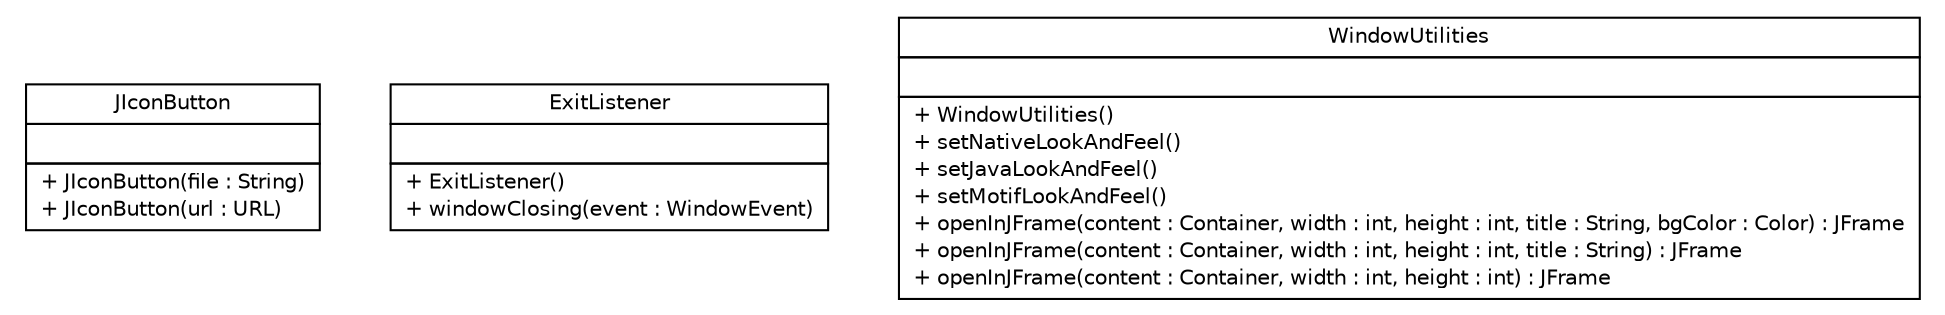 #!/usr/local/bin/dot
#
# Class diagram 
# Generated by UMLGraph version R5_6 (http://www.umlgraph.org/)
#

digraph G {
	edge [fontname="Helvetica",fontsize=10,labelfontname="Helvetica",labelfontsize=10];
	node [fontname="Helvetica",fontsize=10,shape=plaintext];
	nodesep=0.25;
	ranksep=0.5;
	// sorcer.ui.util.JIconButton
	c36930 [label=<<table title="sorcer.ui.util.JIconButton" border="0" cellborder="1" cellspacing="0" cellpadding="2" port="p" href="./JIconButton.html">
		<tr><td><table border="0" cellspacing="0" cellpadding="1">
<tr><td align="center" balign="center"> JIconButton </td></tr>
		</table></td></tr>
		<tr><td><table border="0" cellspacing="0" cellpadding="1">
<tr><td align="left" balign="left">  </td></tr>
		</table></td></tr>
		<tr><td><table border="0" cellspacing="0" cellpadding="1">
<tr><td align="left" balign="left"> + JIconButton(file : String) </td></tr>
<tr><td align="left" balign="left"> + JIconButton(url : URL) </td></tr>
		</table></td></tr>
		</table>>, URL="./JIconButton.html", fontname="Helvetica", fontcolor="black", fontsize=10.0];
	// sorcer.ui.util.ExitListener
	c36931 [label=<<table title="sorcer.ui.util.ExitListener" border="0" cellborder="1" cellspacing="0" cellpadding="2" port="p" href="./ExitListener.html">
		<tr><td><table border="0" cellspacing="0" cellpadding="1">
<tr><td align="center" balign="center"> ExitListener </td></tr>
		</table></td></tr>
		<tr><td><table border="0" cellspacing="0" cellpadding="1">
<tr><td align="left" balign="left">  </td></tr>
		</table></td></tr>
		<tr><td><table border="0" cellspacing="0" cellpadding="1">
<tr><td align="left" balign="left"> + ExitListener() </td></tr>
<tr><td align="left" balign="left"> + windowClosing(event : WindowEvent) </td></tr>
		</table></td></tr>
		</table>>, URL="./ExitListener.html", fontname="Helvetica", fontcolor="black", fontsize=10.0];
	// sorcer.ui.util.WindowUtilities
	c36932 [label=<<table title="sorcer.ui.util.WindowUtilities" border="0" cellborder="1" cellspacing="0" cellpadding="2" port="p" href="./WindowUtilities.html">
		<tr><td><table border="0" cellspacing="0" cellpadding="1">
<tr><td align="center" balign="center"> WindowUtilities </td></tr>
		</table></td></tr>
		<tr><td><table border="0" cellspacing="0" cellpadding="1">
<tr><td align="left" balign="left">  </td></tr>
		</table></td></tr>
		<tr><td><table border="0" cellspacing="0" cellpadding="1">
<tr><td align="left" balign="left"> + WindowUtilities() </td></tr>
<tr><td align="left" balign="left"> + setNativeLookAndFeel() </td></tr>
<tr><td align="left" balign="left"> + setJavaLookAndFeel() </td></tr>
<tr><td align="left" balign="left"> + setMotifLookAndFeel() </td></tr>
<tr><td align="left" balign="left"> + openInJFrame(content : Container, width : int, height : int, title : String, bgColor : Color) : JFrame </td></tr>
<tr><td align="left" balign="left"> + openInJFrame(content : Container, width : int, height : int, title : String) : JFrame </td></tr>
<tr><td align="left" balign="left"> + openInJFrame(content : Container, width : int, height : int) : JFrame </td></tr>
		</table></td></tr>
		</table>>, URL="./WindowUtilities.html", fontname="Helvetica", fontcolor="black", fontsize=10.0];
}

